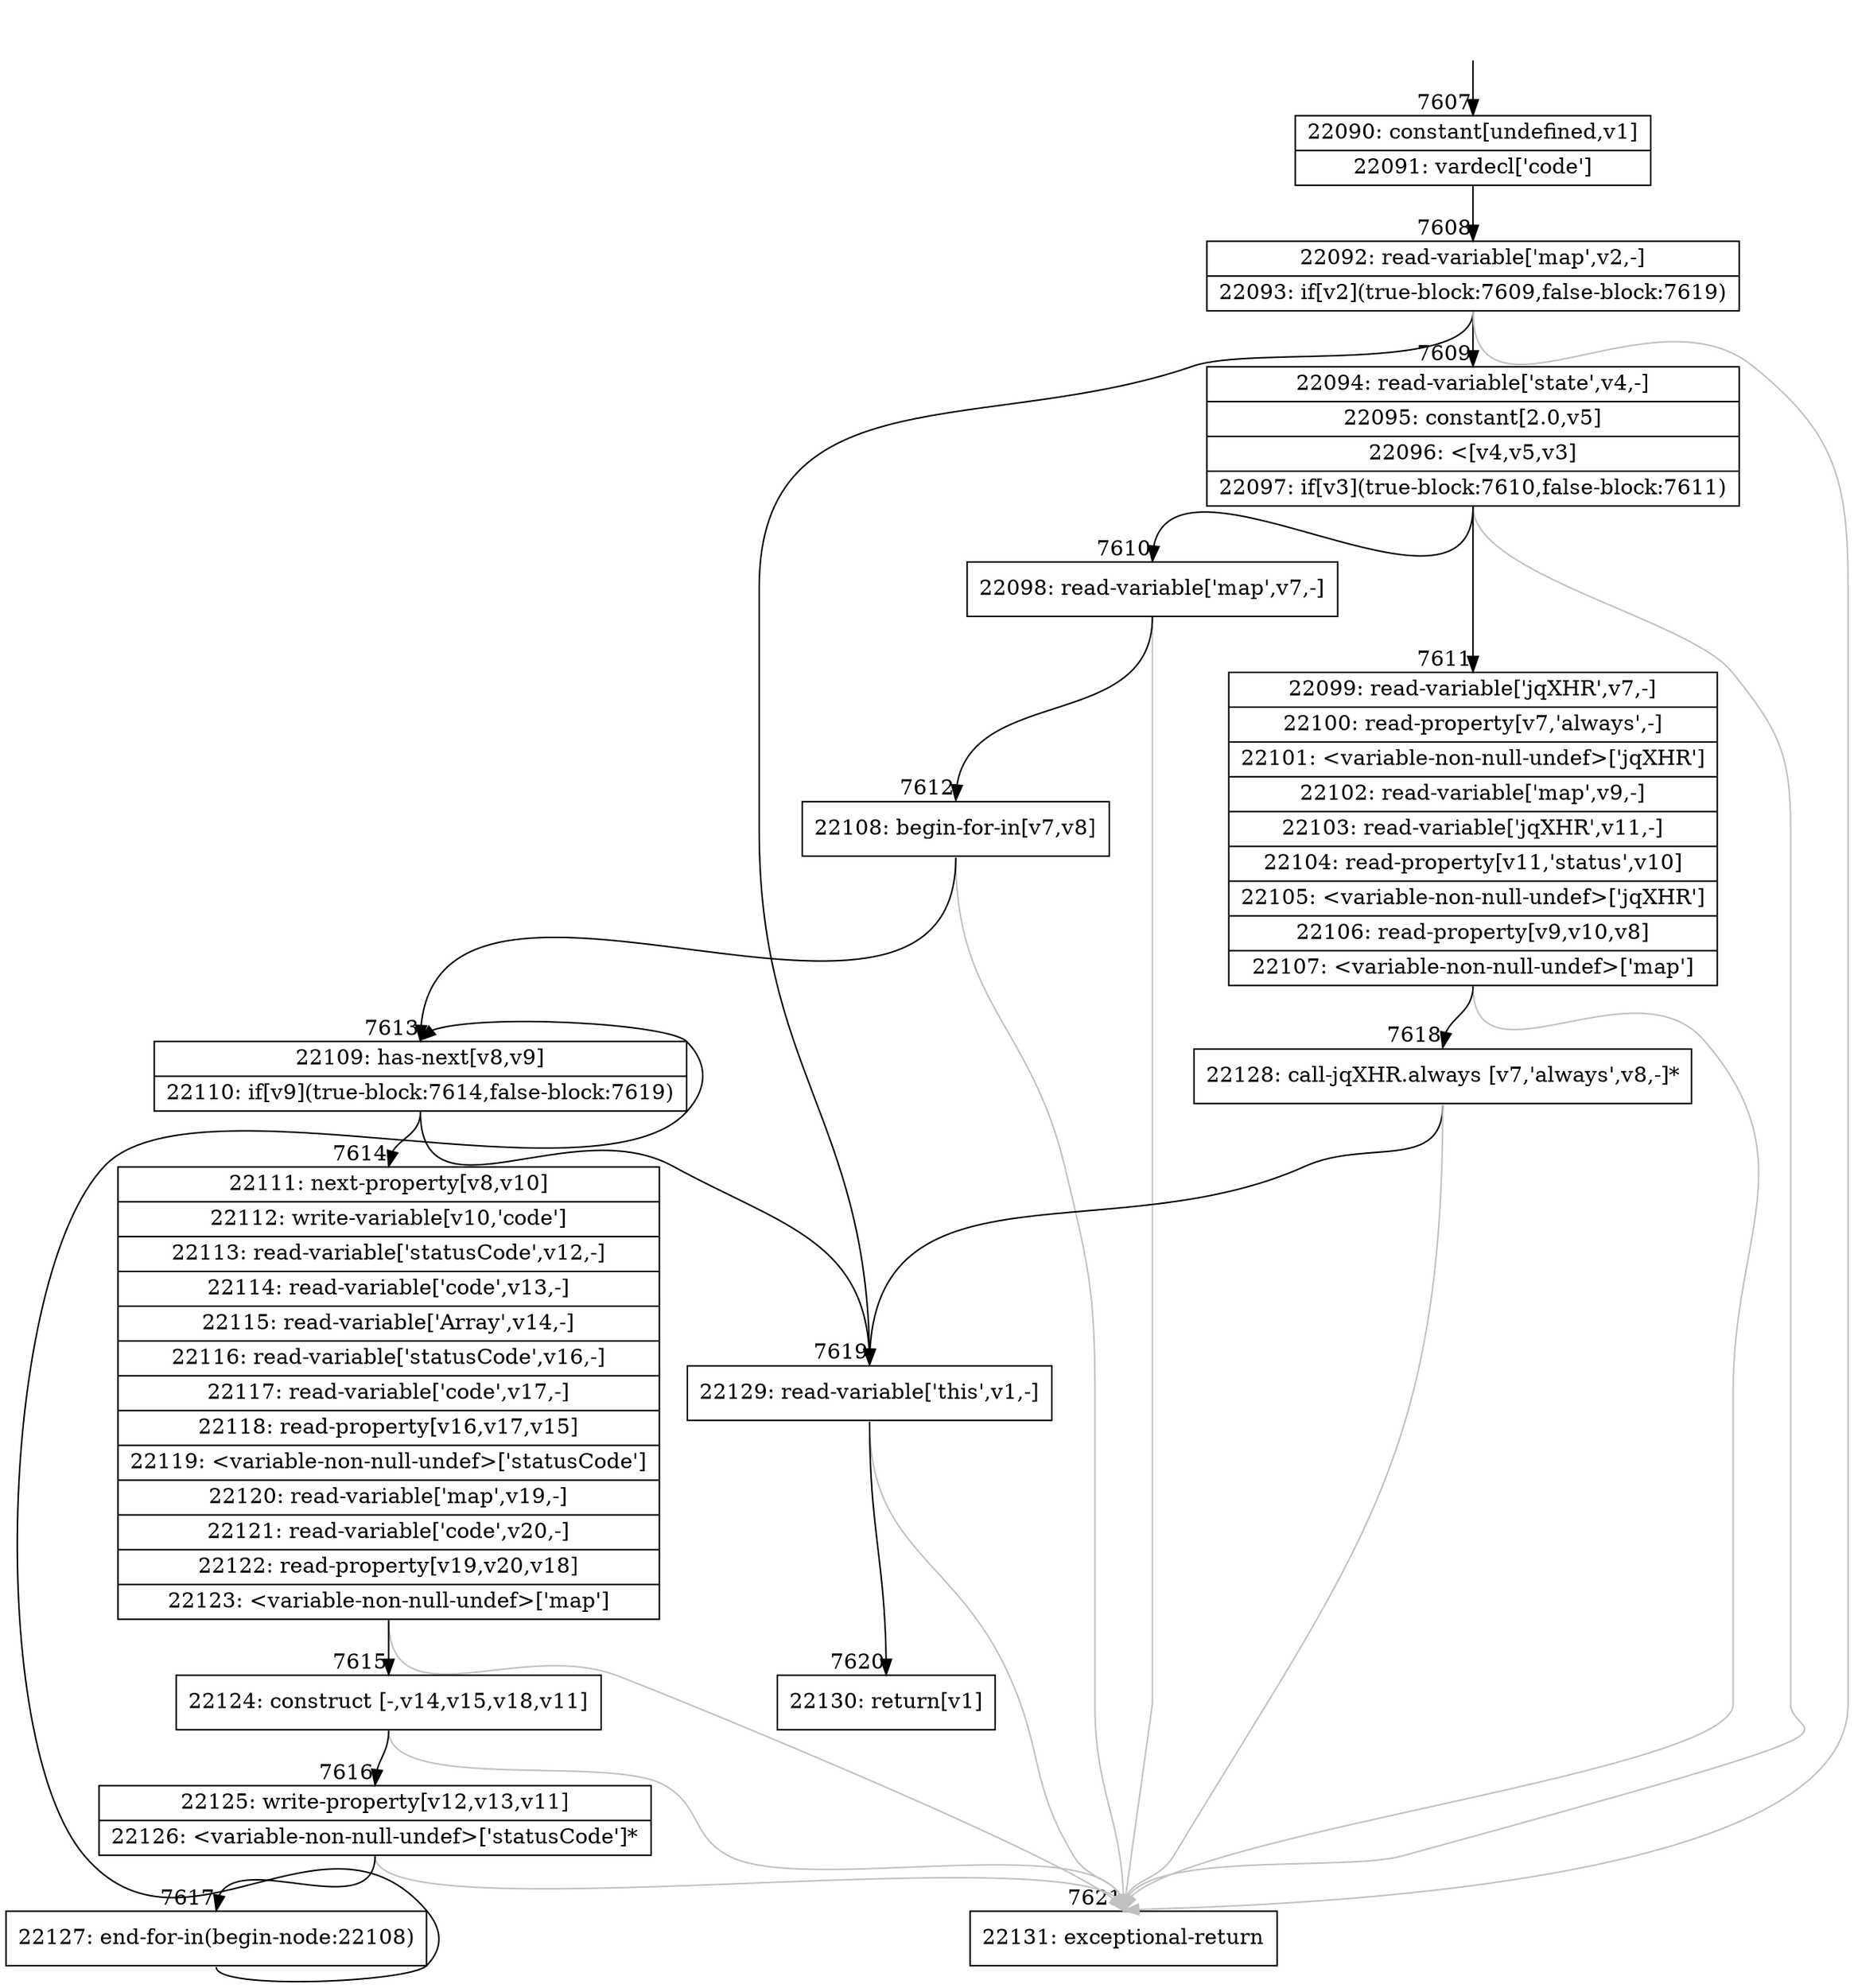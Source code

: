 digraph {
rankdir="TD"
BB_entry486[shape=none,label=""];
BB_entry486 -> BB7607 [tailport=s, headport=n, headlabel="    7607"]
BB7607 [shape=record label="{22090: constant[undefined,v1]|22091: vardecl['code']}" ] 
BB7607 -> BB7608 [tailport=s, headport=n, headlabel="      7608"]
BB7608 [shape=record label="{22092: read-variable['map',v2,-]|22093: if[v2](true-block:7609,false-block:7619)}" ] 
BB7608 -> BB7609 [tailport=s, headport=n, headlabel="      7609"]
BB7608 -> BB7619 [tailport=s, headport=n, headlabel="      7619"]
BB7608 -> BB7621 [tailport=s, headport=n, color=gray, headlabel="      7621"]
BB7609 [shape=record label="{22094: read-variable['state',v4,-]|22095: constant[2.0,v5]|22096: \<[v4,v5,v3]|22097: if[v3](true-block:7610,false-block:7611)}" ] 
BB7609 -> BB7610 [tailport=s, headport=n, headlabel="      7610"]
BB7609 -> BB7611 [tailport=s, headport=n, headlabel="      7611"]
BB7609 -> BB7621 [tailport=s, headport=n, color=gray]
BB7610 [shape=record label="{22098: read-variable['map',v7,-]}" ] 
BB7610 -> BB7612 [tailport=s, headport=n, headlabel="      7612"]
BB7610 -> BB7621 [tailport=s, headport=n, color=gray]
BB7611 [shape=record label="{22099: read-variable['jqXHR',v7,-]|22100: read-property[v7,'always',-]|22101: \<variable-non-null-undef\>['jqXHR']|22102: read-variable['map',v9,-]|22103: read-variable['jqXHR',v11,-]|22104: read-property[v11,'status',v10]|22105: \<variable-non-null-undef\>['jqXHR']|22106: read-property[v9,v10,v8]|22107: \<variable-non-null-undef\>['map']}" ] 
BB7611 -> BB7618 [tailport=s, headport=n, headlabel="      7618"]
BB7611 -> BB7621 [tailport=s, headport=n, color=gray]
BB7612 [shape=record label="{22108: begin-for-in[v7,v8]}" ] 
BB7612 -> BB7613 [tailport=s, headport=n, headlabel="      7613"]
BB7612 -> BB7621 [tailport=s, headport=n, color=gray]
BB7613 [shape=record label="{22109: has-next[v8,v9]|22110: if[v9](true-block:7614,false-block:7619)}" ] 
BB7613 -> BB7614 [tailport=s, headport=n, headlabel="      7614"]
BB7613 -> BB7619 [tailport=s, headport=n]
BB7614 [shape=record label="{22111: next-property[v8,v10]|22112: write-variable[v10,'code']|22113: read-variable['statusCode',v12,-]|22114: read-variable['code',v13,-]|22115: read-variable['Array',v14,-]|22116: read-variable['statusCode',v16,-]|22117: read-variable['code',v17,-]|22118: read-property[v16,v17,v15]|22119: \<variable-non-null-undef\>['statusCode']|22120: read-variable['map',v19,-]|22121: read-variable['code',v20,-]|22122: read-property[v19,v20,v18]|22123: \<variable-non-null-undef\>['map']}" ] 
BB7614 -> BB7615 [tailport=s, headport=n, headlabel="      7615"]
BB7614 -> BB7621 [tailport=s, headport=n, color=gray]
BB7615 [shape=record label="{22124: construct [-,v14,v15,v18,v11]}" ] 
BB7615 -> BB7616 [tailport=s, headport=n, headlabel="      7616"]
BB7615 -> BB7621 [tailport=s, headport=n, color=gray]
BB7616 [shape=record label="{22125: write-property[v12,v13,v11]|22126: \<variable-non-null-undef\>['statusCode']*}" ] 
BB7616 -> BB7617 [tailport=s, headport=n, headlabel="      7617"]
BB7616 -> BB7621 [tailport=s, headport=n, color=gray]
BB7617 [shape=record label="{22127: end-for-in(begin-node:22108)}" ] 
BB7617 -> BB7613 [tailport=s, headport=n]
BB7618 [shape=record label="{22128: call-jqXHR.always [v7,'always',v8,-]*}" ] 
BB7618 -> BB7619 [tailport=s, headport=n]
BB7618 -> BB7621 [tailport=s, headport=n, color=gray]
BB7619 [shape=record label="{22129: read-variable['this',v1,-]}" ] 
BB7619 -> BB7620 [tailport=s, headport=n, headlabel="      7620"]
BB7619 -> BB7621 [tailport=s, headport=n, color=gray]
BB7620 [shape=record label="{22130: return[v1]}" ] 
BB7621 [shape=record label="{22131: exceptional-return}" ] 
//#$~ 7820
}
